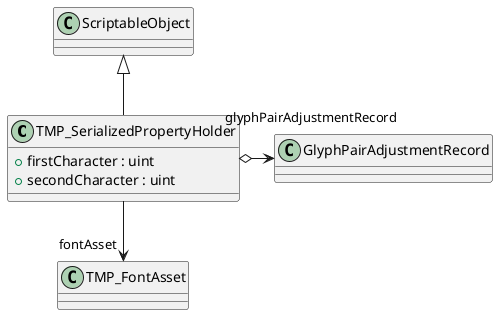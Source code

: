 @startuml
class TMP_SerializedPropertyHolder {
    + firstCharacter : uint
    + secondCharacter : uint
}
ScriptableObject <|-- TMP_SerializedPropertyHolder
TMP_SerializedPropertyHolder --> "fontAsset" TMP_FontAsset
TMP_SerializedPropertyHolder o-> "glyphPairAdjustmentRecord" GlyphPairAdjustmentRecord
@enduml
